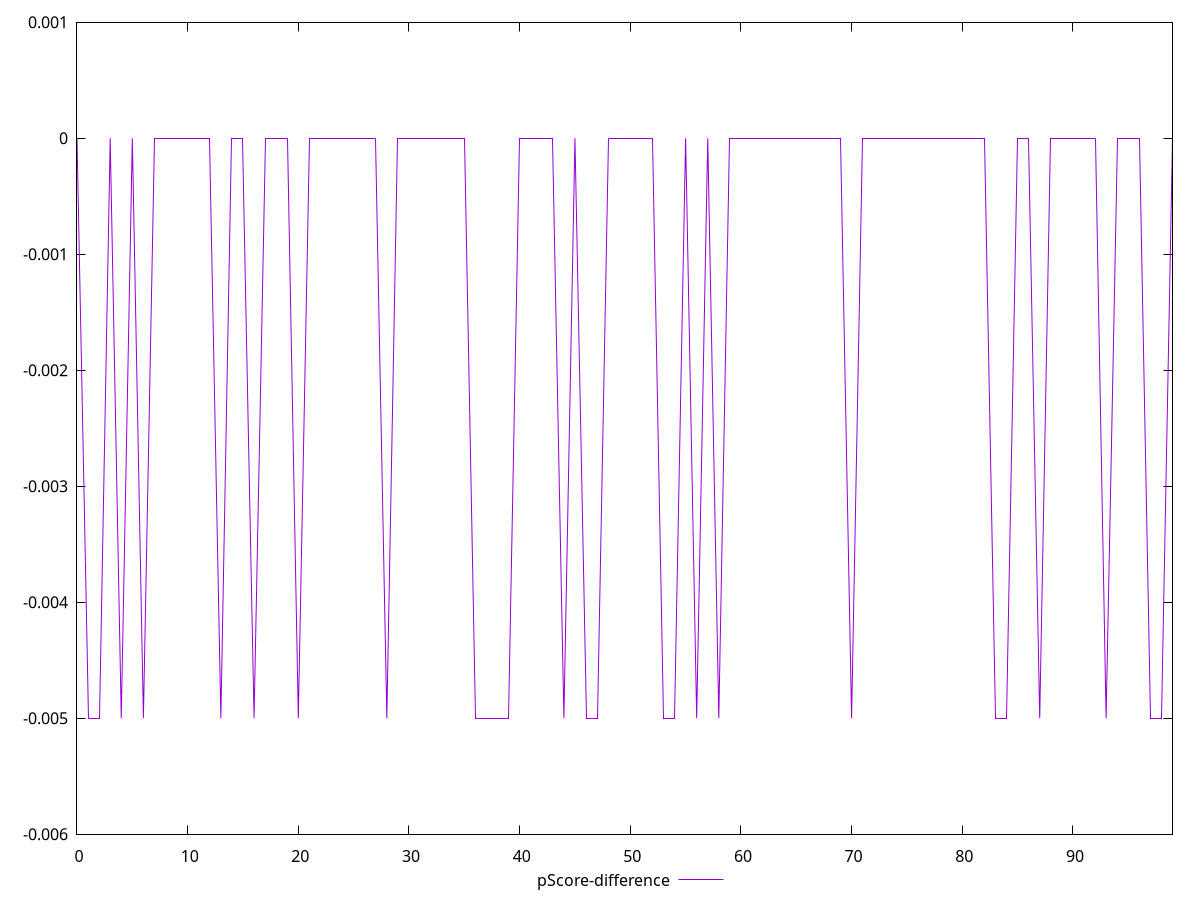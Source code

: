 reset

$pScoreDifference <<EOF
0 0
1 -0.0050000000000000044
2 -0.0050000000000000044
3 0
4 -0.0050000000000000044
5 0
6 -0.0050000000000000044
7 0
8 0
9 0
10 0
11 0
12 0
13 -0.0050000000000000044
14 0
15 0
16 -0.0050000000000000044
17 0
18 0
19 0
20 -0.0050000000000000044
21 0
22 0
23 0
24 0
25 0
26 0
27 0
28 -0.0050000000000000044
29 0
30 0
31 0
32 0
33 0
34 0
35 0
36 -0.0050000000000000044
37 -0.0050000000000000044
38 -0.0050000000000000044
39 -0.0050000000000000044
40 0
41 0
42 0
43 0
44 -0.0050000000000000044
45 0
46 -0.0050000000000000044
47 -0.0050000000000000044
48 0
49 0
50 0
51 0
52 0
53 -0.0050000000000000044
54 -0.0050000000000000044
55 0
56 -0.0050000000000000044
57 0
58 -0.0050000000000000044
59 0
60 0
61 0
62 0
63 0
64 0
65 0
66 0
67 0
68 0
69 0
70 -0.0050000000000000044
71 0
72 0
73 0
74 0
75 0
76 0
77 0
78 0
79 0
80 0
81 0
82 0
83 -0.0050000000000000044
84 -0.0050000000000000044
85 0
86 0
87 -0.0050000000000000044
88 0
89 0
90 0
91 0
92 0
93 -0.0050000000000000044
94 0
95 0
96 0
97 -0.0050000000000000044
98 -0.0050000000000000044
99 0
EOF

set key outside below
set xrange [0:99]
set yrange [-0.0060000000000000045:0.001]
set trange [-0.0060000000000000045:0.001]
set terminal svg size 640, 500 enhanced background rgb 'white'
set output "report_00017_2021-02-10T15-08-03.406Z/unminified-javascript/samples/pages+cached+noadtech+nomedia+nocss/pScore-difference/values.svg"

plot $pScoreDifference title "pScore-difference" with line

reset
